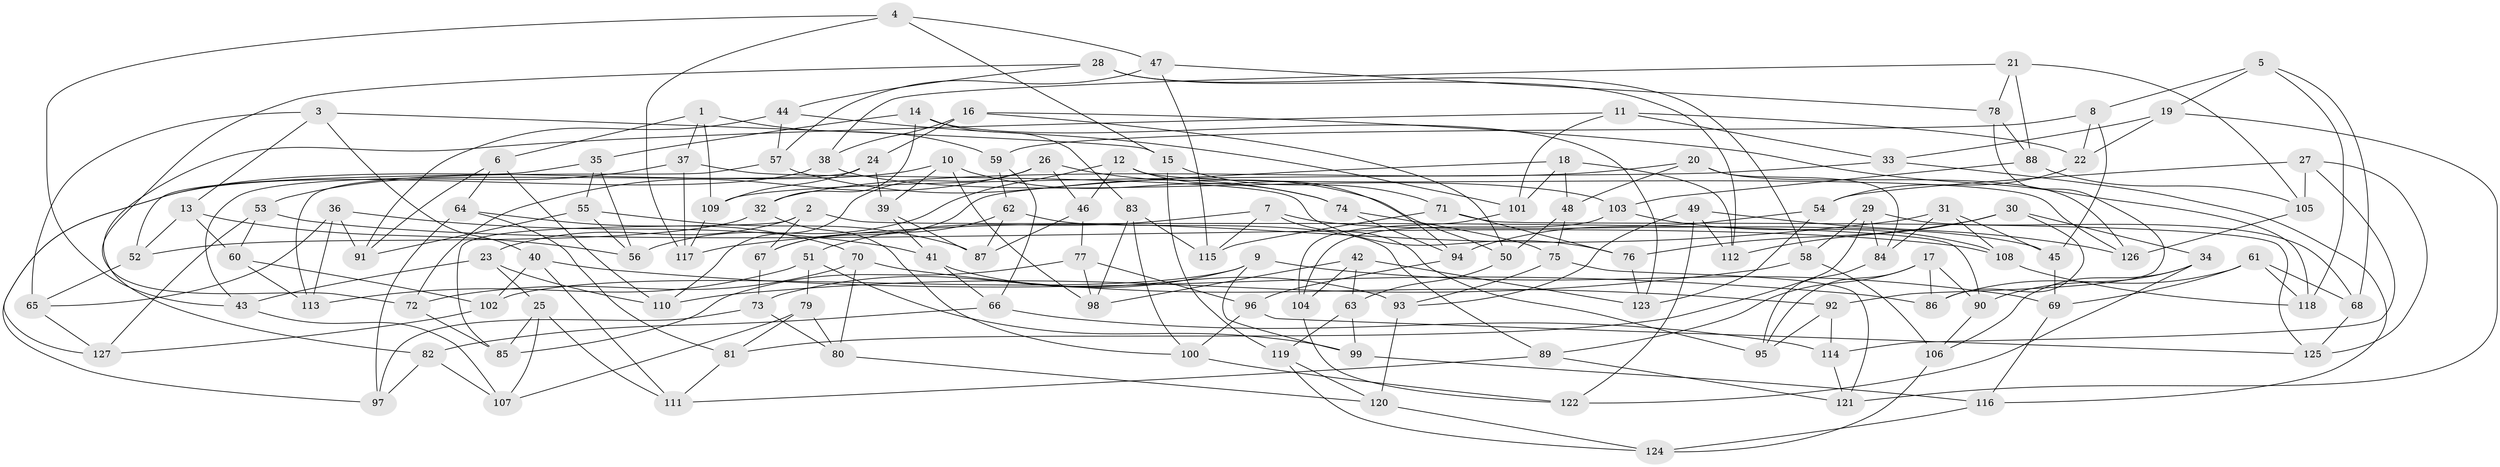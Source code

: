 // coarse degree distribution, {6: 0.20454545454545456, 4: 0.6477272727272727, 12: 0.011363636363636364, 8: 0.045454545454545456, 5: 0.03409090909090909, 7: 0.022727272727272728, 3: 0.03409090909090909}
// Generated by graph-tools (version 1.1) at 2025/20/03/04/25 18:20:51]
// undirected, 127 vertices, 254 edges
graph export_dot {
graph [start="1"]
  node [color=gray90,style=filled];
  1;
  2;
  3;
  4;
  5;
  6;
  7;
  8;
  9;
  10;
  11;
  12;
  13;
  14;
  15;
  16;
  17;
  18;
  19;
  20;
  21;
  22;
  23;
  24;
  25;
  26;
  27;
  28;
  29;
  30;
  31;
  32;
  33;
  34;
  35;
  36;
  37;
  38;
  39;
  40;
  41;
  42;
  43;
  44;
  45;
  46;
  47;
  48;
  49;
  50;
  51;
  52;
  53;
  54;
  55;
  56;
  57;
  58;
  59;
  60;
  61;
  62;
  63;
  64;
  65;
  66;
  67;
  68;
  69;
  70;
  71;
  72;
  73;
  74;
  75;
  76;
  77;
  78;
  79;
  80;
  81;
  82;
  83;
  84;
  85;
  86;
  87;
  88;
  89;
  90;
  91;
  92;
  93;
  94;
  95;
  96;
  97;
  98;
  99;
  100;
  101;
  102;
  103;
  104;
  105;
  106;
  107;
  108;
  109;
  110;
  111;
  112;
  113;
  114;
  115;
  116;
  117;
  118;
  119;
  120;
  121;
  122;
  123;
  124;
  125;
  126;
  127;
  1 -- 59;
  1 -- 37;
  1 -- 109;
  1 -- 6;
  2 -- 67;
  2 -- 90;
  2 -- 23;
  2 -- 85;
  3 -- 40;
  3 -- 65;
  3 -- 15;
  3 -- 13;
  4 -- 117;
  4 -- 47;
  4 -- 15;
  4 -- 43;
  5 -- 19;
  5 -- 68;
  5 -- 118;
  5 -- 8;
  6 -- 64;
  6 -- 110;
  6 -- 91;
  7 -- 95;
  7 -- 45;
  7 -- 115;
  7 -- 51;
  8 -- 59;
  8 -- 45;
  8 -- 22;
  9 -- 69;
  9 -- 102;
  9 -- 99;
  9 -- 73;
  10 -- 98;
  10 -- 74;
  10 -- 97;
  10 -- 39;
  11 -- 33;
  11 -- 101;
  11 -- 22;
  11 -- 82;
  12 -- 46;
  12 -- 126;
  12 -- 94;
  12 -- 56;
  13 -- 60;
  13 -- 52;
  13 -- 56;
  14 -- 35;
  14 -- 32;
  14 -- 83;
  14 -- 123;
  15 -- 71;
  15 -- 119;
  16 -- 38;
  16 -- 24;
  16 -- 118;
  16 -- 50;
  17 -- 86;
  17 -- 95;
  17 -- 89;
  17 -- 90;
  18 -- 48;
  18 -- 67;
  18 -- 101;
  18 -- 112;
  19 -- 121;
  19 -- 22;
  19 -- 33;
  20 -- 126;
  20 -- 32;
  20 -- 48;
  20 -- 84;
  21 -- 105;
  21 -- 38;
  21 -- 88;
  21 -- 78;
  22 -- 54;
  23 -- 110;
  23 -- 25;
  23 -- 43;
  24 -- 43;
  24 -- 39;
  24 -- 109;
  25 -- 107;
  25 -- 85;
  25 -- 111;
  26 -- 72;
  26 -- 110;
  26 -- 46;
  26 -- 50;
  27 -- 114;
  27 -- 105;
  27 -- 54;
  27 -- 125;
  28 -- 112;
  28 -- 72;
  28 -- 44;
  28 -- 58;
  29 -- 84;
  29 -- 68;
  29 -- 58;
  29 -- 81;
  30 -- 86;
  30 -- 34;
  30 -- 76;
  30 -- 112;
  31 -- 108;
  31 -- 84;
  31 -- 45;
  31 -- 117;
  32 -- 100;
  32 -- 52;
  33 -- 116;
  33 -- 109;
  34 -- 122;
  34 -- 106;
  34 -- 90;
  35 -- 55;
  35 -- 52;
  35 -- 56;
  36 -- 91;
  36 -- 113;
  36 -- 41;
  36 -- 65;
  37 -- 76;
  37 -- 53;
  37 -- 117;
  38 -- 103;
  38 -- 127;
  39 -- 41;
  39 -- 87;
  40 -- 86;
  40 -- 102;
  40 -- 111;
  41 -- 93;
  41 -- 66;
  42 -- 63;
  42 -- 104;
  42 -- 123;
  42 -- 98;
  43 -- 107;
  44 -- 101;
  44 -- 57;
  44 -- 91;
  45 -- 69;
  46 -- 77;
  46 -- 87;
  47 -- 78;
  47 -- 57;
  47 -- 115;
  48 -- 75;
  48 -- 50;
  49 -- 112;
  49 -- 93;
  49 -- 126;
  49 -- 122;
  50 -- 63;
  51 -- 113;
  51 -- 99;
  51 -- 79;
  52 -- 65;
  53 -- 60;
  53 -- 127;
  53 -- 108;
  54 -- 123;
  54 -- 94;
  55 -- 91;
  55 -- 56;
  55 -- 87;
  57 -- 74;
  57 -- 113;
  58 -- 110;
  58 -- 106;
  59 -- 66;
  59 -- 62;
  60 -- 113;
  60 -- 102;
  61 -- 69;
  61 -- 68;
  61 -- 86;
  61 -- 118;
  62 -- 89;
  62 -- 87;
  62 -- 67;
  63 -- 119;
  63 -- 99;
  64 -- 70;
  64 -- 97;
  64 -- 81;
  65 -- 127;
  66 -- 114;
  66 -- 82;
  67 -- 73;
  68 -- 125;
  69 -- 116;
  70 -- 80;
  70 -- 72;
  70 -- 92;
  71 -- 115;
  71 -- 125;
  71 -- 76;
  72 -- 85;
  73 -- 80;
  73 -- 97;
  74 -- 75;
  74 -- 94;
  75 -- 121;
  75 -- 93;
  76 -- 123;
  77 -- 96;
  77 -- 98;
  77 -- 85;
  78 -- 92;
  78 -- 88;
  79 -- 81;
  79 -- 80;
  79 -- 107;
  80 -- 120;
  81 -- 111;
  82 -- 107;
  82 -- 97;
  83 -- 98;
  83 -- 115;
  83 -- 100;
  84 -- 95;
  88 -- 105;
  88 -- 103;
  89 -- 121;
  89 -- 111;
  90 -- 106;
  92 -- 114;
  92 -- 95;
  93 -- 120;
  94 -- 96;
  96 -- 100;
  96 -- 125;
  99 -- 116;
  100 -- 122;
  101 -- 104;
  102 -- 127;
  103 -- 108;
  103 -- 104;
  104 -- 122;
  105 -- 126;
  106 -- 124;
  108 -- 118;
  109 -- 117;
  114 -- 121;
  116 -- 124;
  119 -- 120;
  119 -- 124;
  120 -- 124;
}
